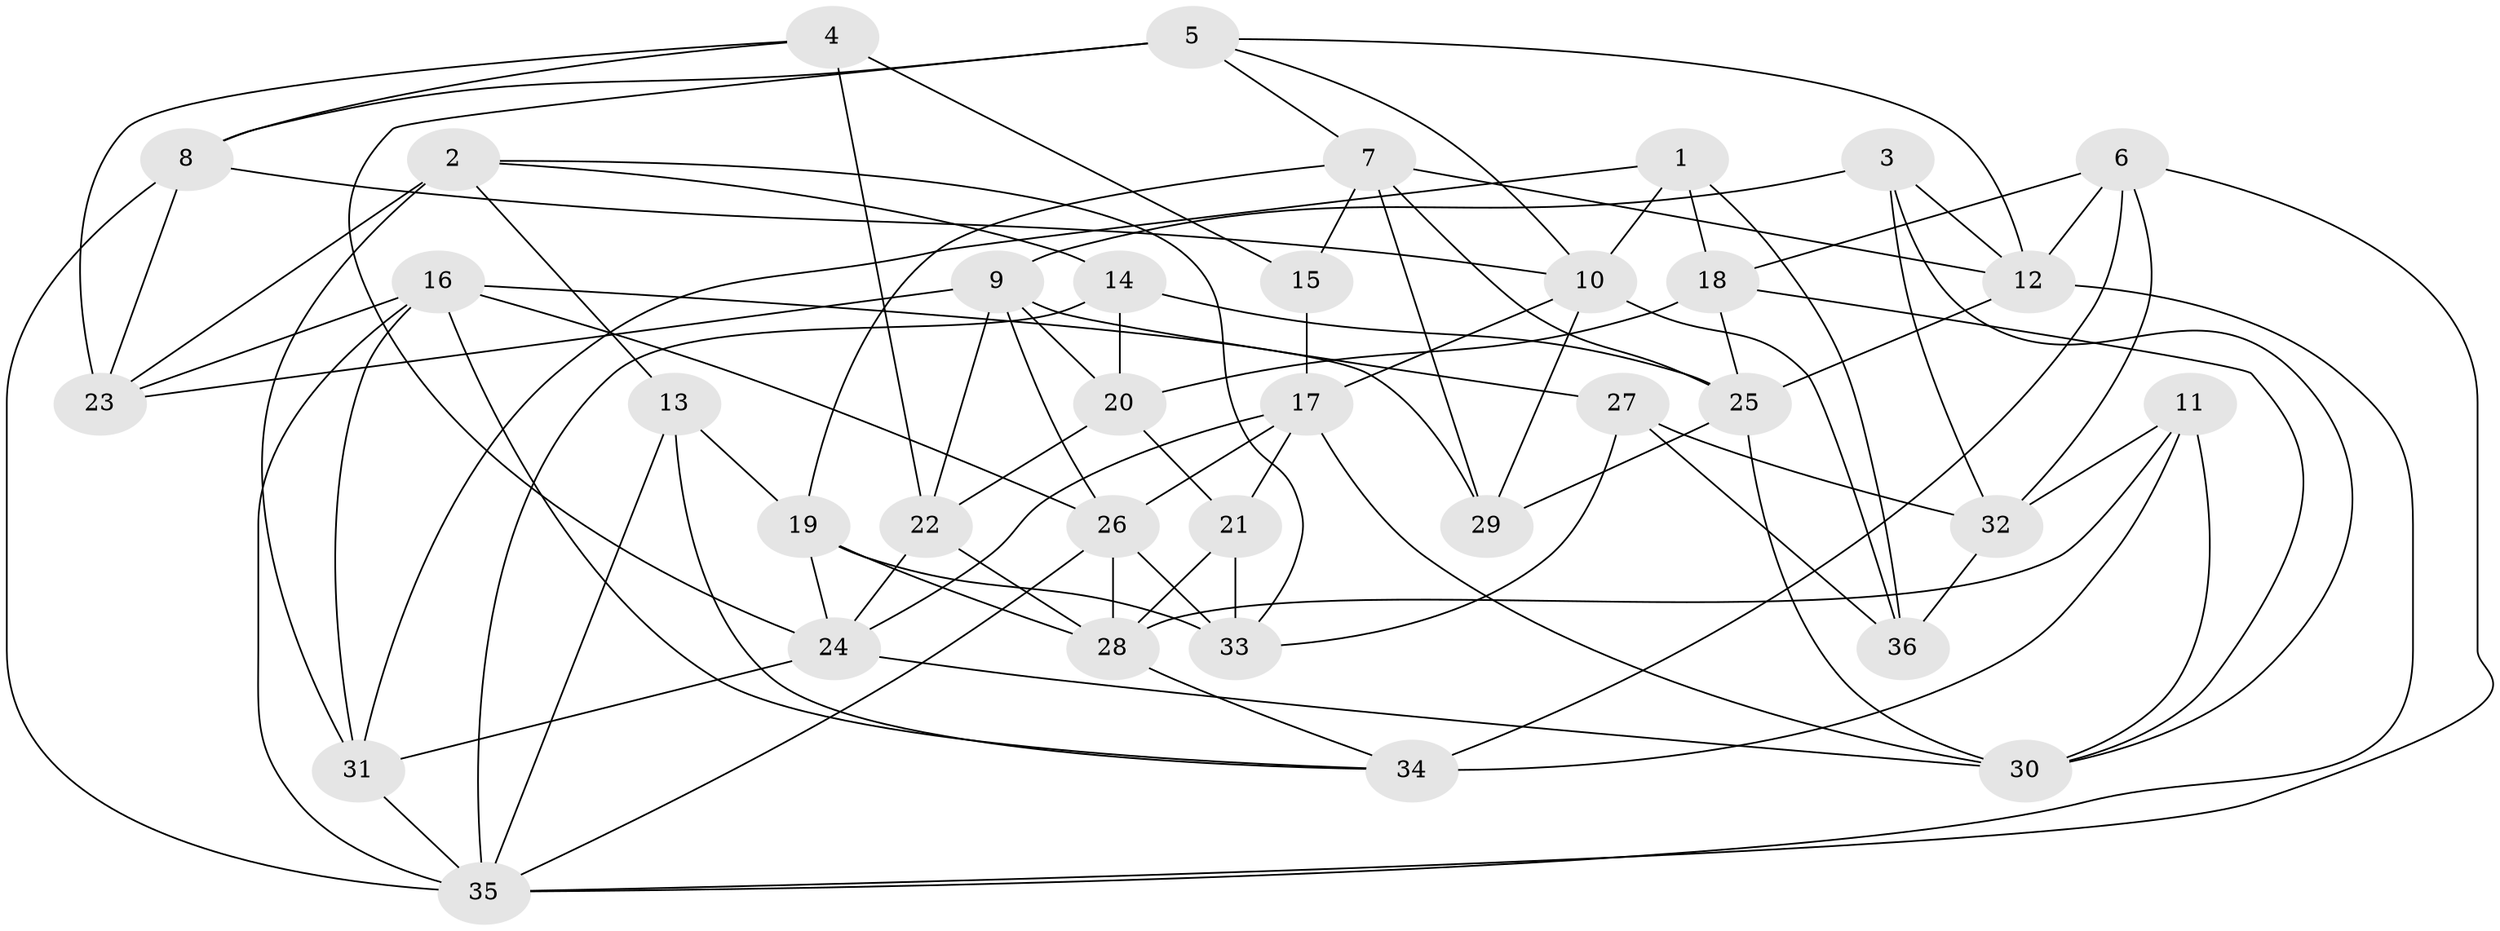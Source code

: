 // original degree distribution, {4: 1.0}
// Generated by graph-tools (version 1.1) at 2025/02/03/09/25 03:02:58]
// undirected, 36 vertices, 91 edges
graph export_dot {
graph [start="1"]
  node [color=gray90,style=filled];
  1;
  2;
  3;
  4;
  5;
  6;
  7;
  8;
  9;
  10;
  11;
  12;
  13;
  14;
  15;
  16;
  17;
  18;
  19;
  20;
  21;
  22;
  23;
  24;
  25;
  26;
  27;
  28;
  29;
  30;
  31;
  32;
  33;
  34;
  35;
  36;
  1 -- 10 [weight=1.0];
  1 -- 18 [weight=1.0];
  1 -- 31 [weight=2.0];
  1 -- 36 [weight=2.0];
  2 -- 13 [weight=1.0];
  2 -- 14 [weight=1.0];
  2 -- 23 [weight=2.0];
  2 -- 31 [weight=1.0];
  2 -- 33 [weight=1.0];
  3 -- 9 [weight=1.0];
  3 -- 12 [weight=1.0];
  3 -- 30 [weight=1.0];
  3 -- 32 [weight=1.0];
  4 -- 8 [weight=1.0];
  4 -- 15 [weight=2.0];
  4 -- 22 [weight=2.0];
  4 -- 23 [weight=1.0];
  5 -- 7 [weight=1.0];
  5 -- 8 [weight=2.0];
  5 -- 10 [weight=1.0];
  5 -- 12 [weight=1.0];
  5 -- 24 [weight=1.0];
  6 -- 12 [weight=1.0];
  6 -- 18 [weight=1.0];
  6 -- 32 [weight=1.0];
  6 -- 34 [weight=2.0];
  6 -- 35 [weight=1.0];
  7 -- 12 [weight=1.0];
  7 -- 15 [weight=1.0];
  7 -- 19 [weight=1.0];
  7 -- 25 [weight=1.0];
  7 -- 29 [weight=1.0];
  8 -- 10 [weight=1.0];
  8 -- 23 [weight=1.0];
  8 -- 35 [weight=1.0];
  9 -- 20 [weight=1.0];
  9 -- 22 [weight=1.0];
  9 -- 23 [weight=1.0];
  9 -- 26 [weight=1.0];
  9 -- 27 [weight=1.0];
  10 -- 17 [weight=1.0];
  10 -- 29 [weight=1.0];
  10 -- 36 [weight=1.0];
  11 -- 28 [weight=1.0];
  11 -- 30 [weight=1.0];
  11 -- 32 [weight=1.0];
  11 -- 34 [weight=1.0];
  12 -- 25 [weight=1.0];
  12 -- 35 [weight=1.0];
  13 -- 19 [weight=1.0];
  13 -- 34 [weight=1.0];
  13 -- 35 [weight=1.0];
  14 -- 20 [weight=1.0];
  14 -- 25 [weight=1.0];
  14 -- 35 [weight=1.0];
  15 -- 17 [weight=1.0];
  16 -- 23 [weight=1.0];
  16 -- 26 [weight=1.0];
  16 -- 29 [weight=1.0];
  16 -- 31 [weight=1.0];
  16 -- 34 [weight=1.0];
  16 -- 35 [weight=1.0];
  17 -- 21 [weight=3.0];
  17 -- 24 [weight=1.0];
  17 -- 26 [weight=1.0];
  17 -- 30 [weight=1.0];
  18 -- 20 [weight=2.0];
  18 -- 25 [weight=1.0];
  18 -- 30 [weight=1.0];
  19 -- 24 [weight=1.0];
  19 -- 28 [weight=1.0];
  19 -- 33 [weight=2.0];
  20 -- 21 [weight=1.0];
  20 -- 22 [weight=1.0];
  21 -- 28 [weight=1.0];
  21 -- 33 [weight=1.0];
  22 -- 24 [weight=1.0];
  22 -- 28 [weight=1.0];
  24 -- 30 [weight=1.0];
  24 -- 31 [weight=1.0];
  25 -- 29 [weight=3.0];
  25 -- 30 [weight=1.0];
  26 -- 28 [weight=1.0];
  26 -- 33 [weight=1.0];
  26 -- 35 [weight=1.0];
  27 -- 32 [weight=1.0];
  27 -- 33 [weight=1.0];
  27 -- 36 [weight=1.0];
  28 -- 34 [weight=1.0];
  31 -- 35 [weight=1.0];
  32 -- 36 [weight=2.0];
}

